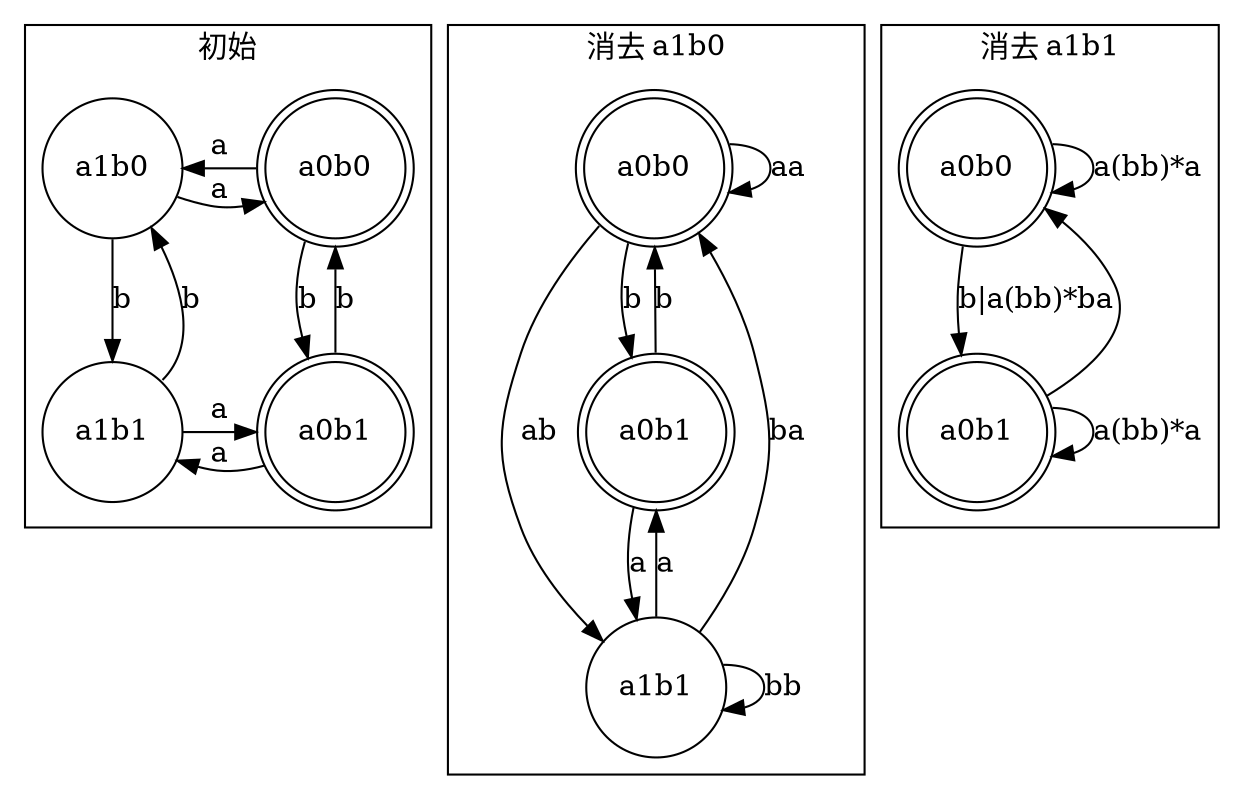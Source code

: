 digraph finite_state_machine {
    subgraph cluster_origin {
        label = "初始";
        node [shape = doublecircle]; origin_a0b0 origin_a0b1;
        node [shape = circle, nodesep=3];
        {
            rank = same;
            origin_a0b0 [label = a0b0];
            origin_a1b0 [label = a1b0];
        }
        {
            rank = same;
            origin_a0b1 [label = a0b1];
            origin_a1b1 [label = a1b1];
        }
        origin_a0b0 -> origin_a1b0 -> origin_a0b0 [label = a];
        origin_a0b0 -> origin_a0b1 -> origin_a0b0 [label = b];
        origin_a1b1 -> origin_a0b1 -> origin_a1b1 [label = a];
        origin_a1b1:ne -> origin_a1b0 [label = b];
        origin_a1b0 -> origin_a1b1 [label = b];
    }

    subgraph cluster_first {
        label = "消去 a1b0";
        node [shape = doublecircle]; first_a0b0 first_a0b1;
        node [shape = circle];
        first_a0b0 [label = a0b0];
        first_a0b1 [label = a0b1];
        first_a1b1 [label = a1b1];
        first_a0b0 -> first_a0b0 [label = aa];
        first_a0b0 -> first_a0b1 -> first_a0b0 [label = b];
        first_a1b1 -> first_a0b1 -> first_a1b1 [label = a];
        first_a1b1 -> first_a1b1 [label = bb];
        first_a0b0 -> first_a1b1 [label = ab];
        first_a1b1 -> first_a0b0 [label = ba]; 
    }

    subgraph cluster_second {
        label = "消去 a1b1";
        node [shape = doublecircle]; second_a0b0 second_a0b1;
        node [shape = circle];
        second_a0b0 [label = a0b0];
        second_a0b1 [label = a0b1];
        second_a0b0 -> second_a0b0 [label = "a(bb)*a"];
        second_a0b1 -> second_a0b1 [label = "a(bb)*a"];
        second_a0b0 -> second_a0b1 [label = "b|a(bb)*ba"];
        second_a0b1 -> second_a0b0;
    }
}

